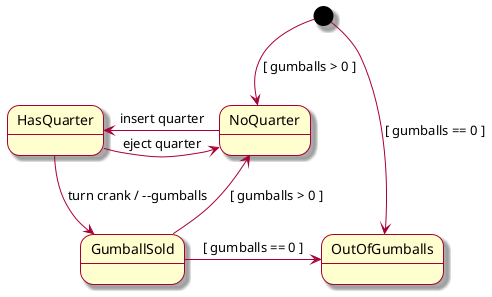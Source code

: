 @startuml
skin rose

'[code] private:
'[code]     int gumballs;
'[init]     gumballs = 1;

' FIXME Passer gumballs en constructor + HasQuarter or NoQuarter
[*] --> NoQuarter : [ gumballs > 0 ]
[*] --> OutOfGumballs : [ gumballs == 0 ]
NoQuarter -> HasQuarter : insert quarter
HasQuarter -> NoQuarter : eject quarter
HasQuarter --> GumballSold : turn crank / --gumballs
GumballSold -> NoQuarter : [ gumballs > 0 ]
GumballSold -> OutOfGumballs : [ gumballs == 0 ]

@enduml
